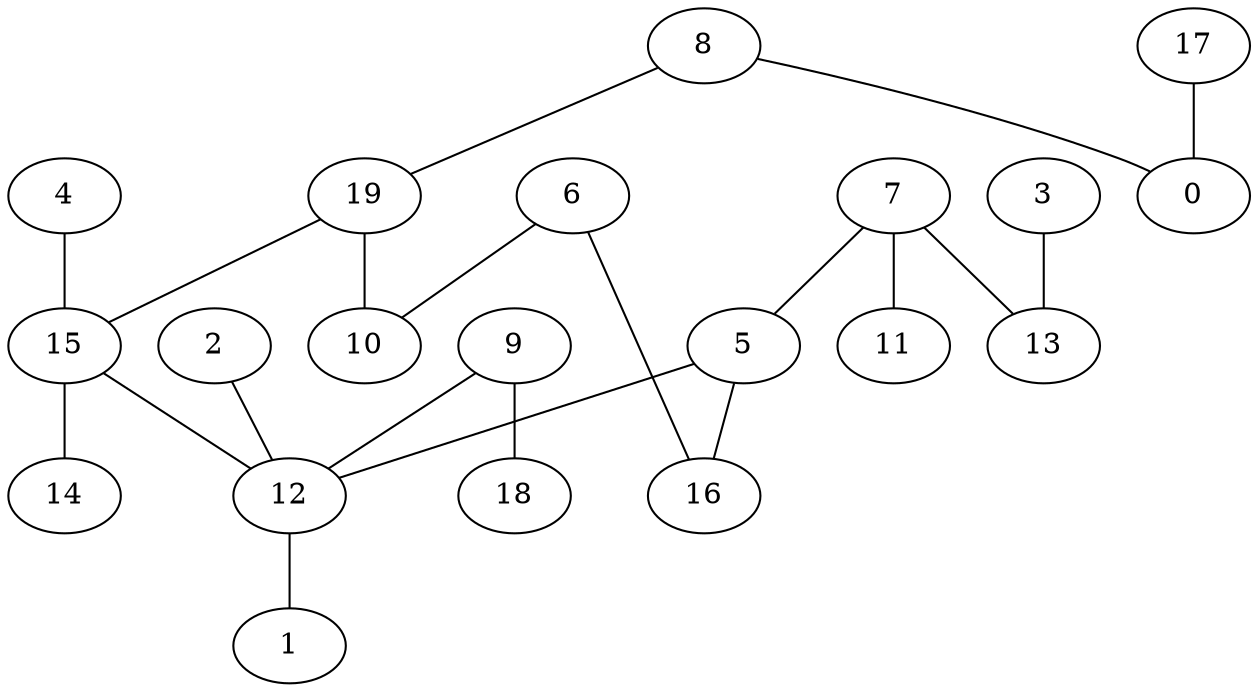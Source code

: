 digraph GG_graph {

subgraph G_graph {
edge [color = black]
"12" -> "1" [dir = none]
"15" -> "14" [dir = none]
"15" -> "12" [dir = none]
"2" -> "12" [dir = none]
"6" -> "16" [dir = none]
"19" -> "10" [dir = none]
"19" -> "15" [dir = none]
"5" -> "16" [dir = none]
"5" -> "12" [dir = none]
"17" -> "0" [dir = none]
"7" -> "13" [dir = none]
"7" -> "11" [dir = none]
"7" -> "5" [dir = none]
"8" -> "0" [dir = none]
"8" -> "19" [dir = none]
"3" -> "13" [dir = none]
"4" -> "15" [dir = none]
"9" -> "18" [dir = none]
"9" -> "12" [dir = none]
"6" -> "10" [dir = none]
}

}
